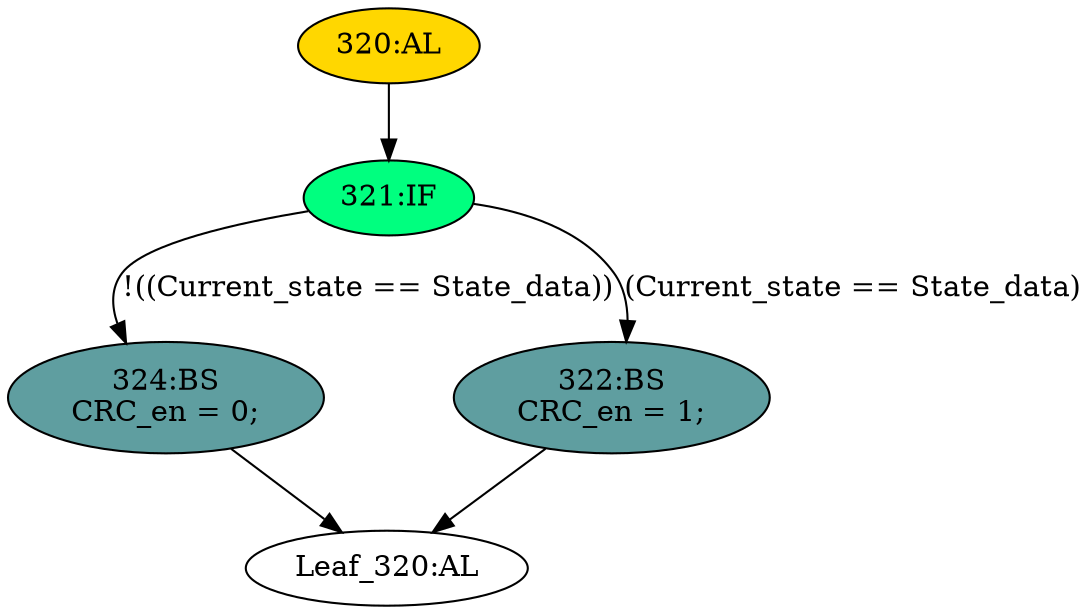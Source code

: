strict digraph "" {
	node [label="\N"];
	"320:AL"	 [ast="<pyverilog.vparser.ast.Always object at 0x7fbb4740f850>",
		clk_sens=False,
		fillcolor=gold,
		label="320:AL",
		sens="['Current_state']",
		statements="[]",
		style=filled,
		typ=Always,
		use_var="['State_data', 'Current_state']"];
	"321:IF"	 [ast="<pyverilog.vparser.ast.IfStatement object at 0x7fbb4740f990>",
		fillcolor=springgreen,
		label="321:IF",
		statements="[]",
		style=filled,
		typ=IfStatement];
	"320:AL" -> "321:IF"	 [cond="[]",
		lineno=None];
	"324:BS"	 [ast="<pyverilog.vparser.ast.BlockingSubstitution object at 0x7fbb4740f6d0>",
		fillcolor=cadetblue,
		label="324:BS
CRC_en = 0;",
		statements="[<pyverilog.vparser.ast.BlockingSubstitution object at 0x7fbb4740f6d0>]",
		style=filled,
		typ=BlockingSubstitution];
	"Leaf_320:AL"	 [def_var="['CRC_en']",
		label="Leaf_320:AL"];
	"324:BS" -> "Leaf_320:AL"	 [cond="[]",
		lineno=None];
	"322:BS"	 [ast="<pyverilog.vparser.ast.BlockingSubstitution object at 0x7fbb4740f510>",
		fillcolor=cadetblue,
		label="322:BS
CRC_en = 1;",
		statements="[<pyverilog.vparser.ast.BlockingSubstitution object at 0x7fbb4740f510>]",
		style=filled,
		typ=BlockingSubstitution];
	"322:BS" -> "Leaf_320:AL"	 [cond="[]",
		lineno=None];
	"321:IF" -> "324:BS"	 [cond="['Current_state', 'State_data']",
		label="!((Current_state == State_data))",
		lineno=321];
	"321:IF" -> "322:BS"	 [cond="['Current_state', 'State_data']",
		label="(Current_state == State_data)",
		lineno=321];
}
